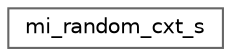 digraph "类继承关系图"
{
 // LATEX_PDF_SIZE
  bgcolor="transparent";
  edge [fontname=Helvetica,fontsize=10,labelfontname=Helvetica,labelfontsize=10];
  node [fontname=Helvetica,fontsize=10,shape=box,height=0.2,width=0.4];
  rankdir="LR";
  Node0 [id="Node000000",label="mi_random_cxt_s",height=0.2,width=0.4,color="grey40", fillcolor="white", style="filled",URL="$structmi__random__cxt__s.html",tooltip=" "];
}
